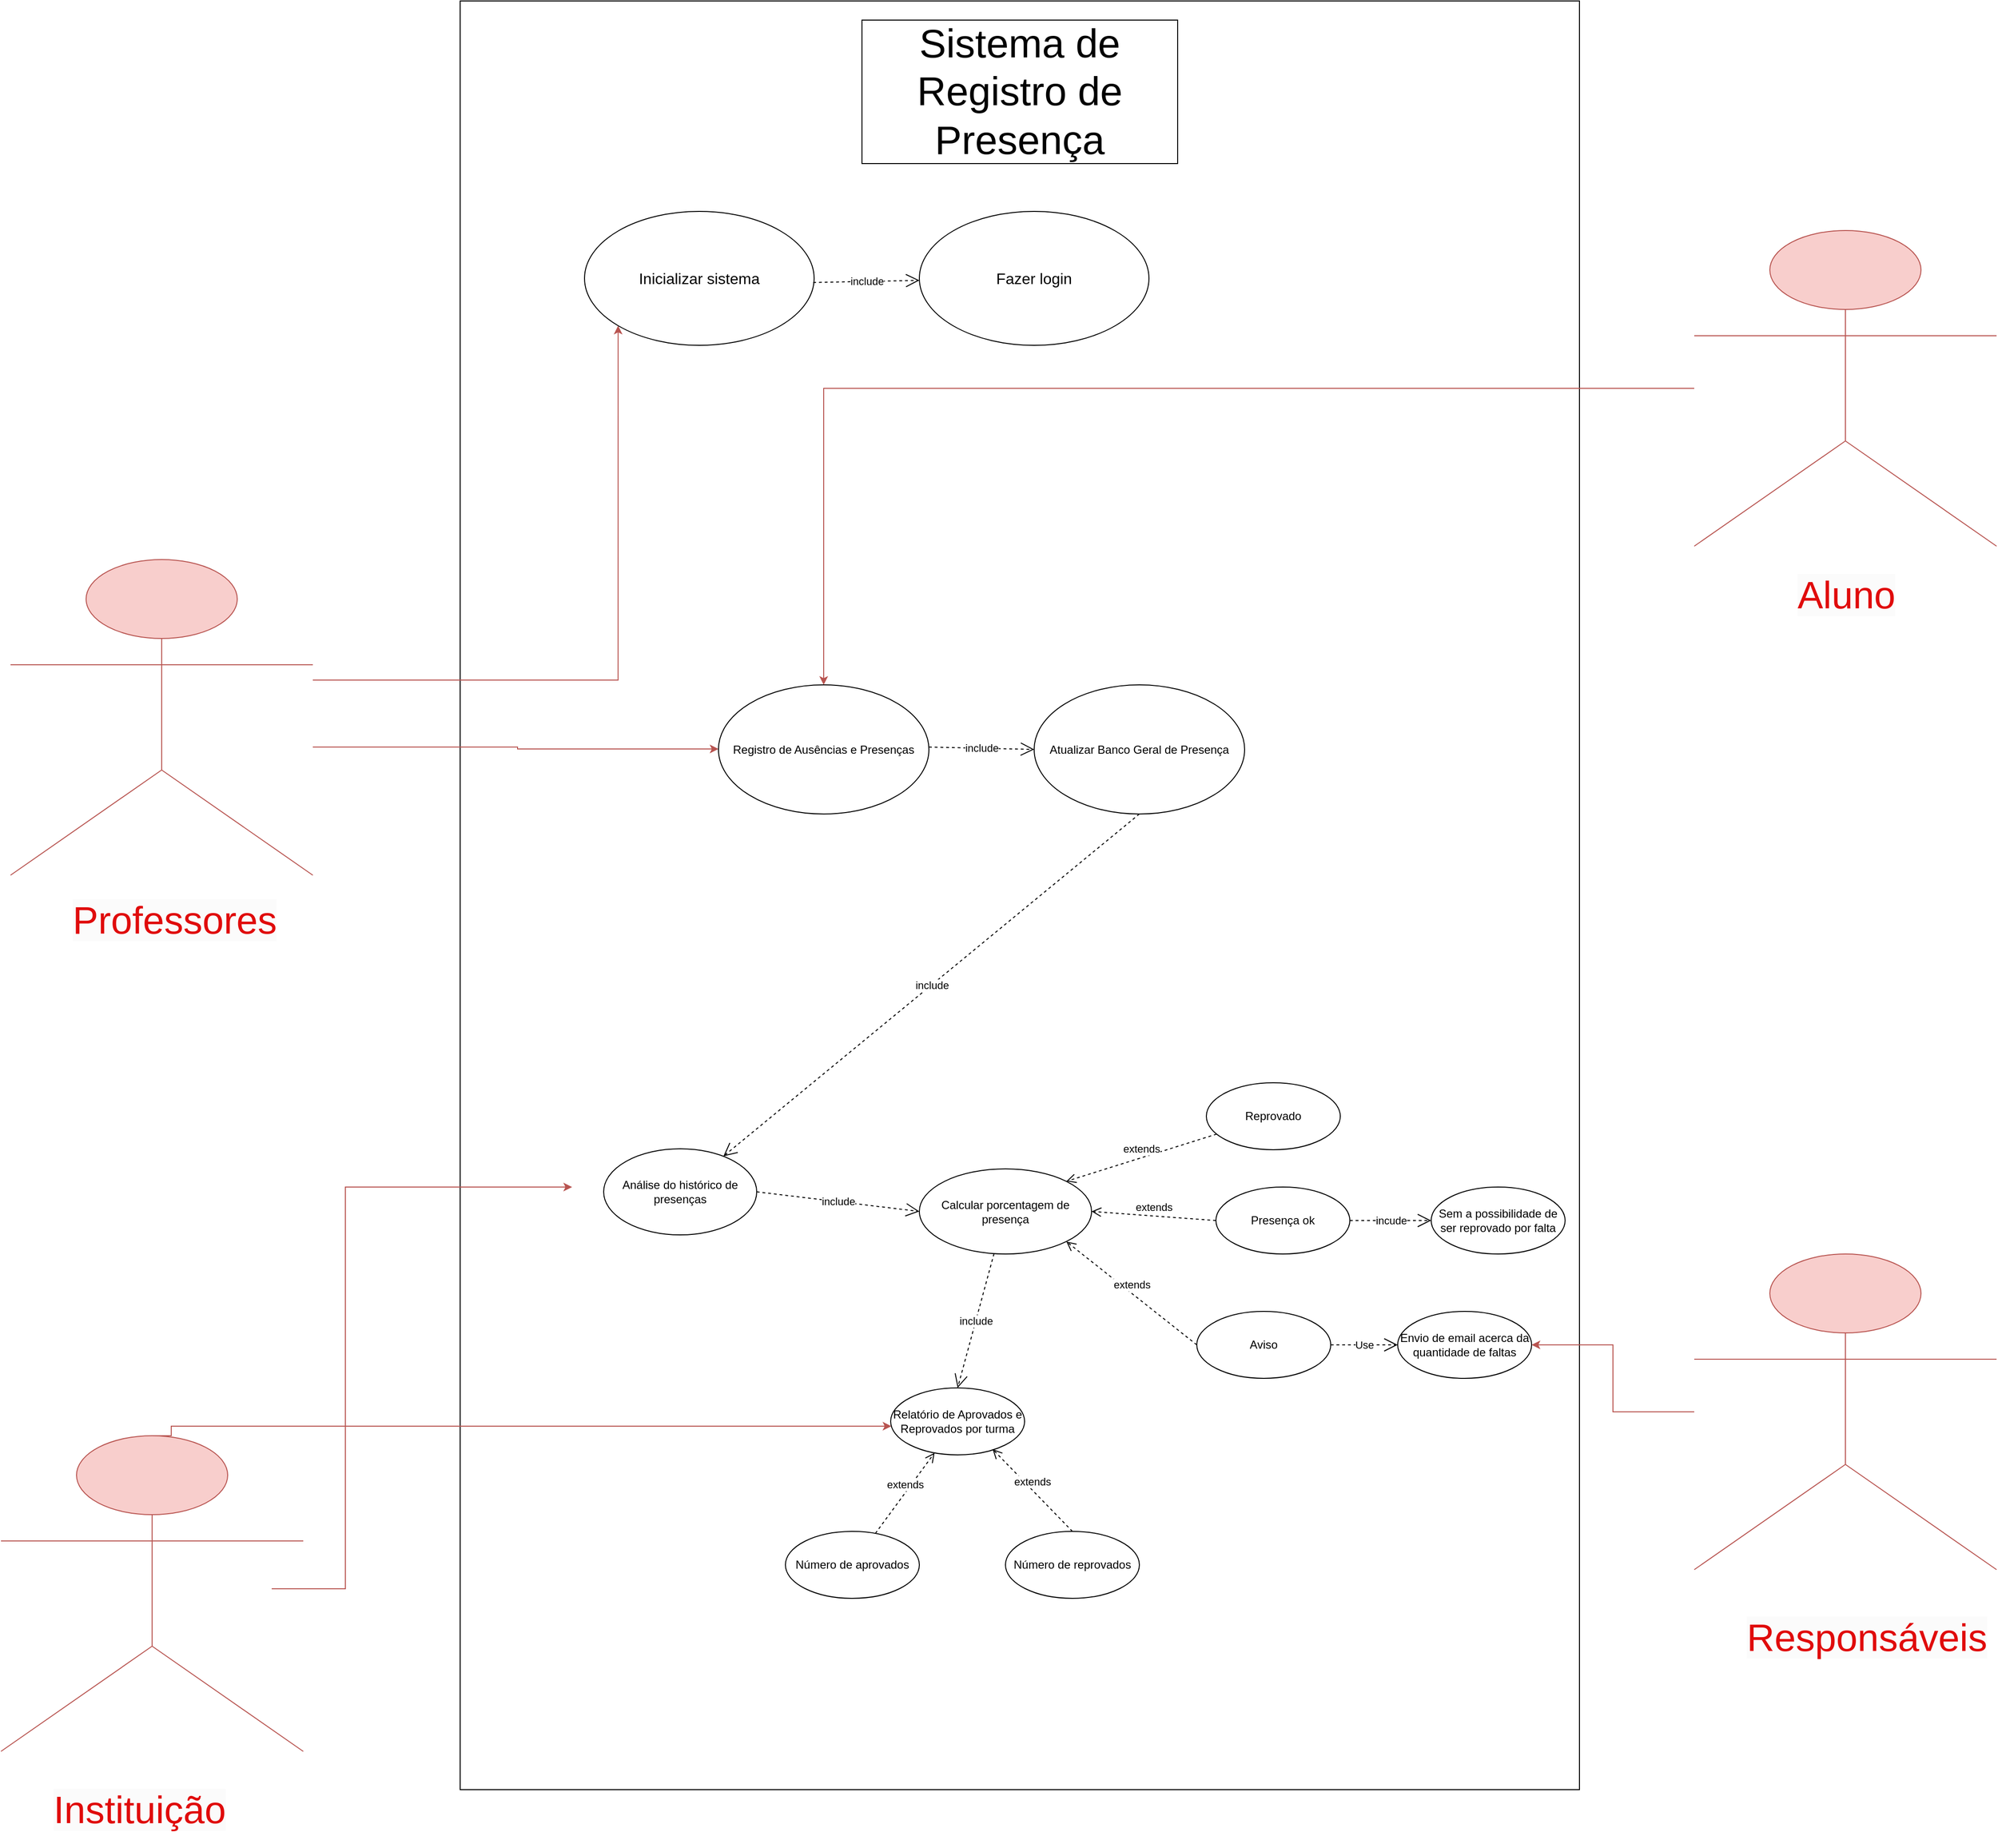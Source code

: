 <mxfile version="24.2.1" type="github">
  <diagram name="Página-1" id="Vh1qg6BBF9lEuc6MsgIA">
    <mxGraphModel dx="3267" dy="1135" grid="1" gridSize="10" guides="1" tooltips="1" connect="1" arrows="1" fold="1" page="1" pageScale="1" pageWidth="1169" pageHeight="1654" math="0" shadow="0">
      <root>
        <mxCell id="0" />
        <mxCell id="1" parent="0" />
        <mxCell id="VPOFz69Hzn8sEPwOuCHB-2" value="" style="html=1;points=[[0,0,0,0,5],[0,1,0,0,-5],[1,0,0,0,5],[1,1,0,0,-5]];perimeter=orthogonalPerimeter;outlineConnect=0;targetShapes=umlLifeline;portConstraint=eastwest;newEdgeStyle={&quot;curved&quot;:0,&quot;rounded&quot;:0};" parent="1" vertex="1">
          <mxGeometry x="-570" y="740" width="1170" height="1870" as="geometry" />
        </mxCell>
        <mxCell id="VPOFz69Hzn8sEPwOuCHB-14" style="edgeStyle=orthogonalEdgeStyle;rounded=0;orthogonalLoop=1;jettySize=auto;html=1;entryX=0;entryY=1;entryDx=0;entryDy=0;fillColor=#f8cecc;strokeColor=#b85450;" parent="1" source="VPOFz69Hzn8sEPwOuCHB-3" target="VPOFz69Hzn8sEPwOuCHB-13" edge="1">
          <mxGeometry relative="1" as="geometry">
            <Array as="points">
              <mxPoint x="-405" y="1450" />
            </Array>
          </mxGeometry>
        </mxCell>
        <mxCell id="VPOFz69Hzn8sEPwOuCHB-19" style="edgeStyle=orthogonalEdgeStyle;rounded=0;orthogonalLoop=1;jettySize=auto;html=1;fillColor=#f8cecc;strokeColor=#b85450;" parent="1" source="VPOFz69Hzn8sEPwOuCHB-3" target="VPOFz69Hzn8sEPwOuCHB-15" edge="1">
          <mxGeometry relative="1" as="geometry">
            <Array as="points">
              <mxPoint x="-510" y="1520" />
              <mxPoint x="-510" y="1522" />
            </Array>
          </mxGeometry>
        </mxCell>
        <mxCell id="VPOFz69Hzn8sEPwOuCHB-3" value="&lt;div style=&quot;font-size: 40px;&quot;&gt;&lt;br&gt;&lt;/div&gt;" style="shape=umlActor;verticalLabelPosition=bottom;verticalAlign=top;html=1;fillColor=#f8cecc;strokeColor=#b85450;" parent="1" vertex="1">
          <mxGeometry x="-1040" y="1324" width="316" height="330" as="geometry" />
        </mxCell>
        <mxCell id="VPOFz69Hzn8sEPwOuCHB-35" style="edgeStyle=orthogonalEdgeStyle;rounded=0;orthogonalLoop=1;jettySize=auto;html=1;fillColor=#f8cecc;strokeColor=#b85450;" parent="1" source="VPOFz69Hzn8sEPwOuCHB-7" target="VPOFz69Hzn8sEPwOuCHB-15" edge="1">
          <mxGeometry relative="1" as="geometry" />
        </mxCell>
        <mxCell id="VPOFz69Hzn8sEPwOuCHB-7" value="&lt;div style=&quot;font-size: 40px;&quot;&gt;&lt;br&gt;&lt;/div&gt;" style="shape=umlActor;verticalLabelPosition=bottom;verticalAlign=top;html=1;fillColor=#f8cecc;strokeColor=#b85450;" parent="1" vertex="1">
          <mxGeometry x="720" y="980" width="316" height="330" as="geometry" />
        </mxCell>
        <mxCell id="VPOFz69Hzn8sEPwOuCHB-55" style="edgeStyle=orthogonalEdgeStyle;rounded=0;orthogonalLoop=1;jettySize=auto;html=1;fillColor=#f8cecc;strokeColor=#b85450;" parent="1" source="VPOFz69Hzn8sEPwOuCHB-8" target="VPOFz69Hzn8sEPwOuCHB-51" edge="1">
          <mxGeometry relative="1" as="geometry" />
        </mxCell>
        <mxCell id="VPOFz69Hzn8sEPwOuCHB-8" value="&lt;div style=&quot;font-size: 40px;&quot;&gt;&lt;br&gt;&lt;/div&gt;" style="shape=umlActor;verticalLabelPosition=bottom;verticalAlign=top;html=1;fillColor=#f8cecc;strokeColor=#b85450;" parent="1" vertex="1">
          <mxGeometry x="720" y="2050" width="316" height="330" as="geometry" />
        </mxCell>
        <mxCell id="VPOFz69Hzn8sEPwOuCHB-13" value="&lt;font style=&quot;font-size: 16px;&quot;&gt;Inicializar sistema&lt;/font&gt;" style="ellipse;whiteSpace=wrap;html=1;" parent="1" vertex="1">
          <mxGeometry x="-440" y="960" width="240" height="140" as="geometry" />
        </mxCell>
        <mxCell id="VPOFz69Hzn8sEPwOuCHB-15" value="Registro de Ausências e Presenças" style="ellipse;whiteSpace=wrap;html=1;" parent="1" vertex="1">
          <mxGeometry x="-300" y="1455" width="220" height="135" as="geometry" />
        </mxCell>
        <mxCell id="VPOFz69Hzn8sEPwOuCHB-22" value="Atualizar Banco Geral de Presença" style="ellipse;whiteSpace=wrap;html=1;" parent="1" vertex="1">
          <mxGeometry x="30" y="1455" width="220" height="135" as="geometry" />
        </mxCell>
        <mxCell id="VPOFz69Hzn8sEPwOuCHB-24" value="include" style="endArrow=open;endSize=12;dashed=1;html=1;rounded=0;entryX=0;entryY=0.5;entryDx=0;entryDy=0;" parent="1" target="VPOFz69Hzn8sEPwOuCHB-22" edge="1">
          <mxGeometry width="160" relative="1" as="geometry">
            <mxPoint x="-80" y="1520" as="sourcePoint" />
            <mxPoint x="40" y="1520" as="targetPoint" />
          </mxGeometry>
        </mxCell>
        <mxCell id="VPOFz69Hzn8sEPwOuCHB-26" value="&lt;font style=&quot;font-size: 16px;&quot;&gt;Fazer login&lt;/font&gt;" style="ellipse;whiteSpace=wrap;html=1;" parent="1" vertex="1">
          <mxGeometry x="-90" y="960" width="240" height="140" as="geometry" />
        </mxCell>
        <mxCell id="VPOFz69Hzn8sEPwOuCHB-29" value="include" style="endArrow=open;endSize=12;dashed=1;html=1;rounded=0;exitX=0.996;exitY=0.531;exitDx=0;exitDy=0;exitPerimeter=0;" parent="1" source="VPOFz69Hzn8sEPwOuCHB-13" target="VPOFz69Hzn8sEPwOuCHB-26" edge="1">
          <mxGeometry width="160" relative="1" as="geometry">
            <mxPoint x="-200" y="1040" as="sourcePoint" />
            <mxPoint x="-100" y="1040" as="targetPoint" />
          </mxGeometry>
        </mxCell>
        <mxCell id="VPOFz69Hzn8sEPwOuCHB-63" style="edgeStyle=orthogonalEdgeStyle;rounded=0;orthogonalLoop=1;jettySize=auto;html=1;fillColor=#f8cecc;strokeColor=#b85450;exitX=0.5;exitY=0;exitDx=0;exitDy=0;exitPerimeter=0;" parent="1" target="VPOFz69Hzn8sEPwOuCHB-57" edge="1" source="vbFmJMItp8fNbqVg5773-1">
          <mxGeometry relative="1" as="geometry">
            <mxPoint x="-872" y="2200" as="sourcePoint" />
            <Array as="points">
              <mxPoint x="-872" y="2240" />
              <mxPoint x="-872" y="2230" />
            </Array>
          </mxGeometry>
        </mxCell>
        <mxCell id="VPOFz69Hzn8sEPwOuCHB-31" value="Análise do histórico de presenças" style="ellipse;whiteSpace=wrap;html=1;" parent="1" vertex="1">
          <mxGeometry x="-420" y="1940" width="160" height="90" as="geometry" />
        </mxCell>
        <mxCell id="VPOFz69Hzn8sEPwOuCHB-34" value="include" style="endArrow=open;endSize=12;dashed=1;html=1;rounded=0;exitX=0.5;exitY=1;exitDx=0;exitDy=0;" parent="1" source="VPOFz69Hzn8sEPwOuCHB-22" target="VPOFz69Hzn8sEPwOuCHB-31" edge="1">
          <mxGeometry width="160" relative="1" as="geometry">
            <mxPoint x="90" y="1700" as="sourcePoint" />
            <mxPoint x="250" y="1700" as="targetPoint" />
          </mxGeometry>
        </mxCell>
        <mxCell id="VPOFz69Hzn8sEPwOuCHB-36" value="Calcular porcentagem de presença" style="ellipse;whiteSpace=wrap;html=1;" parent="1" vertex="1">
          <mxGeometry x="-90" y="1961" width="180" height="89" as="geometry" />
        </mxCell>
        <mxCell id="VPOFz69Hzn8sEPwOuCHB-38" value="include" style="endArrow=open;endSize=12;dashed=1;html=1;rounded=0;exitX=1;exitY=0.5;exitDx=0;exitDy=0;entryX=0;entryY=0.5;entryDx=0;entryDy=0;" parent="1" source="VPOFz69Hzn8sEPwOuCHB-31" target="VPOFz69Hzn8sEPwOuCHB-36" edge="1">
          <mxGeometry width="160" relative="1" as="geometry">
            <mxPoint x="-230" y="1984.33" as="sourcePoint" />
            <mxPoint x="-70" y="1984.33" as="targetPoint" />
          </mxGeometry>
        </mxCell>
        <mxCell id="VPOFz69Hzn8sEPwOuCHB-41" value="Reprovado" style="ellipse;whiteSpace=wrap;html=1;" parent="1" vertex="1">
          <mxGeometry x="210" y="1871" width="140" height="70" as="geometry" />
        </mxCell>
        <mxCell id="VPOFz69Hzn8sEPwOuCHB-42" value="Aviso" style="ellipse;whiteSpace=wrap;html=1;" parent="1" vertex="1">
          <mxGeometry x="200" y="2110" width="140" height="70" as="geometry" />
        </mxCell>
        <mxCell id="VPOFz69Hzn8sEPwOuCHB-45" value="extends" style="html=1;verticalAlign=bottom;endArrow=open;dashed=1;endSize=8;curved=0;rounded=0;entryX=1;entryY=0;entryDx=0;entryDy=0;" parent="1" source="VPOFz69Hzn8sEPwOuCHB-41" target="VPOFz69Hzn8sEPwOuCHB-36" edge="1">
          <mxGeometry relative="1" as="geometry">
            <mxPoint x="170" y="1930" as="sourcePoint" />
            <mxPoint x="90" y="1930" as="targetPoint" />
          </mxGeometry>
        </mxCell>
        <mxCell id="VPOFz69Hzn8sEPwOuCHB-46" value="extends" style="html=1;verticalAlign=bottom;endArrow=open;dashed=1;endSize=8;curved=0;rounded=0;entryX=1;entryY=1;entryDx=0;entryDy=0;exitX=0;exitY=0.5;exitDx=0;exitDy=0;" parent="1" source="VPOFz69Hzn8sEPwOuCHB-42" target="VPOFz69Hzn8sEPwOuCHB-36" edge="1">
          <mxGeometry relative="1" as="geometry">
            <mxPoint x="160" y="2108.89" as="sourcePoint" />
            <mxPoint x="80" y="2108.89" as="targetPoint" />
          </mxGeometry>
        </mxCell>
        <mxCell id="VPOFz69Hzn8sEPwOuCHB-47" value="Presença ok" style="ellipse;whiteSpace=wrap;html=1;" parent="1" vertex="1">
          <mxGeometry x="220" y="1980" width="140" height="70" as="geometry" />
        </mxCell>
        <mxCell id="VPOFz69Hzn8sEPwOuCHB-48" value="extends" style="html=1;verticalAlign=bottom;endArrow=open;dashed=1;endSize=8;curved=0;rounded=0;exitX=0;exitY=0.5;exitDx=0;exitDy=0;entryX=1;entryY=0.5;entryDx=0;entryDy=0;" parent="1" source="VPOFz69Hzn8sEPwOuCHB-47" target="VPOFz69Hzn8sEPwOuCHB-36" edge="1">
          <mxGeometry relative="1" as="geometry">
            <mxPoint x="200" y="2020" as="sourcePoint" />
            <mxPoint x="120" y="2020" as="targetPoint" />
          </mxGeometry>
        </mxCell>
        <mxCell id="VPOFz69Hzn8sEPwOuCHB-49" value="Sem a possibilidade de ser reprovado por falta" style="ellipse;whiteSpace=wrap;html=1;" parent="1" vertex="1">
          <mxGeometry x="445" y="1980" width="140" height="70" as="geometry" />
        </mxCell>
        <mxCell id="VPOFz69Hzn8sEPwOuCHB-50" value="incude" style="endArrow=open;endSize=12;dashed=1;html=1;rounded=0;exitX=1;exitY=0.5;exitDx=0;exitDy=0;entryX=0;entryY=0.5;entryDx=0;entryDy=0;" parent="1" source="VPOFz69Hzn8sEPwOuCHB-47" target="VPOFz69Hzn8sEPwOuCHB-49" edge="1">
          <mxGeometry width="160" relative="1" as="geometry">
            <mxPoint x="380" y="2040" as="sourcePoint" />
            <mxPoint x="480" y="2040" as="targetPoint" />
          </mxGeometry>
        </mxCell>
        <mxCell id="VPOFz69Hzn8sEPwOuCHB-51" value="Envio de email acerca da quantidade de faltas" style="ellipse;whiteSpace=wrap;html=1;" parent="1" vertex="1">
          <mxGeometry x="410" y="2110" width="140" height="70" as="geometry" />
        </mxCell>
        <mxCell id="VPOFz69Hzn8sEPwOuCHB-52" value="Use" style="endArrow=open;endSize=12;dashed=1;html=1;rounded=0;exitX=1;exitY=0.5;exitDx=0;exitDy=0;entryX=0;entryY=0.5;entryDx=0;entryDy=0;" parent="1" source="VPOFz69Hzn8sEPwOuCHB-42" target="VPOFz69Hzn8sEPwOuCHB-51" edge="1">
          <mxGeometry width="160" relative="1" as="geometry">
            <mxPoint x="340" y="2180" as="sourcePoint" />
            <mxPoint x="420" y="2180" as="targetPoint" />
          </mxGeometry>
        </mxCell>
        <mxCell id="VPOFz69Hzn8sEPwOuCHB-56" value="include" style="endArrow=open;endSize=12;dashed=1;html=1;rounded=0;entryX=0.5;entryY=0;entryDx=0;entryDy=0;" parent="1" source="VPOFz69Hzn8sEPwOuCHB-36" target="VPOFz69Hzn8sEPwOuCHB-57" edge="1">
          <mxGeometry width="160" relative="1" as="geometry">
            <mxPoint x="-90" y="2160" as="sourcePoint" />
            <mxPoint x="-50" y="2180" as="targetPoint" />
          </mxGeometry>
        </mxCell>
        <mxCell id="VPOFz69Hzn8sEPwOuCHB-57" value="Relatório de Aprovados e Reprovados por turma" style="ellipse;whiteSpace=wrap;html=1;" parent="1" vertex="1">
          <mxGeometry x="-120" y="2190" width="140" height="70" as="geometry" />
        </mxCell>
        <mxCell id="VPOFz69Hzn8sEPwOuCHB-58" value="Número de aprovados" style="ellipse;whiteSpace=wrap;html=1;" parent="1" vertex="1">
          <mxGeometry x="-230" y="2340" width="140" height="70" as="geometry" />
        </mxCell>
        <mxCell id="VPOFz69Hzn8sEPwOuCHB-59" value="Número de reprovados" style="ellipse;whiteSpace=wrap;html=1;" parent="1" vertex="1">
          <mxGeometry y="2340" width="140" height="70" as="geometry" />
        </mxCell>
        <mxCell id="VPOFz69Hzn8sEPwOuCHB-60" value="extends" style="html=1;verticalAlign=bottom;endArrow=open;dashed=1;endSize=8;curved=0;rounded=0;" parent="1" source="VPOFz69Hzn8sEPwOuCHB-58" target="VPOFz69Hzn8sEPwOuCHB-57" edge="1">
          <mxGeometry relative="1" as="geometry">
            <mxPoint x="-150" y="2290" as="sourcePoint" />
            <mxPoint x="-230" y="2290" as="targetPoint" />
          </mxGeometry>
        </mxCell>
        <mxCell id="VPOFz69Hzn8sEPwOuCHB-61" value="extends" style="html=1;verticalAlign=bottom;endArrow=open;dashed=1;endSize=8;curved=0;rounded=0;exitX=0.5;exitY=0;exitDx=0;exitDy=0;entryX=0.761;entryY=0.915;entryDx=0;entryDy=0;entryPerimeter=0;" parent="1" source="VPOFz69Hzn8sEPwOuCHB-59" target="VPOFz69Hzn8sEPwOuCHB-57" edge="1">
          <mxGeometry relative="1" as="geometry">
            <mxPoint x="100" y="2280" as="sourcePoint" />
            <mxPoint x="20" y="2280" as="targetPoint" />
          </mxGeometry>
        </mxCell>
        <mxCell id="vbFmJMItp8fNbqVg5773-10" style="edgeStyle=orthogonalEdgeStyle;rounded=0;orthogonalLoop=1;jettySize=auto;html=1;entryX=0;entryY=0.5;entryDx=0;entryDy=0;fillColor=#f8cecc;strokeColor=#b85450;" edge="1" parent="1">
          <mxGeometry relative="1" as="geometry">
            <mxPoint x="-767" y="2400.048" as="sourcePoint" />
            <mxPoint x="-453.0" y="1980" as="targetPoint" />
            <Array as="points">
              <mxPoint x="-690" y="2400" />
              <mxPoint x="-690" y="1980" />
            </Array>
          </mxGeometry>
        </mxCell>
        <mxCell id="vbFmJMItp8fNbqVg5773-1" value="&lt;div style=&quot;font-size: 40px;&quot;&gt;&lt;br&gt;&lt;/div&gt;" style="shape=umlActor;verticalLabelPosition=bottom;verticalAlign=top;html=1;fillColor=#f8cecc;strokeColor=#b85450;" vertex="1" parent="1">
          <mxGeometry x="-1050" y="2240" width="316" height="330" as="geometry" />
        </mxCell>
        <mxCell id="vbFmJMItp8fNbqVg5773-3" value="&lt;span style=&quot;color: rgb(224, 11, 11); font-family: Helvetica; font-size: 40px; font-style: normal; font-variant-ligatures: normal; font-variant-caps: normal; font-weight: 400; letter-spacing: normal; orphans: 2; text-align: center; text-indent: 0px; text-transform: none; widows: 2; word-spacing: 0px; -webkit-text-stroke-width: 0px; white-space: nowrap; background-color: rgb(251, 251, 251); text-decoration-thickness: initial; text-decoration-style: initial; text-decoration-color: initial; display: inline !important; float: none;&quot;&gt;Professores&lt;/span&gt;" style="text;whiteSpace=wrap;html=1;" vertex="1" parent="1">
          <mxGeometry x="-977" y="1670" width="210" height="70" as="geometry" />
        </mxCell>
        <mxCell id="vbFmJMItp8fNbqVg5773-6" value="&lt;span style=&quot;color: rgb(224, 11, 11); font-family: Helvetica; font-size: 40px; font-style: normal; font-variant-ligatures: normal; font-variant-caps: normal; font-weight: 400; letter-spacing: normal; orphans: 2; text-align: center; text-indent: 0px; text-transform: none; widows: 2; word-spacing: 0px; -webkit-text-stroke-width: 0px; white-space: nowrap; background-color: rgb(251, 251, 251); text-decoration-thickness: initial; text-decoration-style: initial; text-decoration-color: initial; display: inline !important; float: none;&quot;&gt;Aluno&lt;/span&gt;" style="text;whiteSpace=wrap;html=1;" vertex="1" parent="1">
          <mxGeometry x="826" y="1330" width="210" height="70" as="geometry" />
        </mxCell>
        <mxCell id="vbFmJMItp8fNbqVg5773-8" value="&lt;span style=&quot;color: rgb(224, 11, 11); font-family: Helvetica; font-size: 40px; font-style: normal; font-variant-ligatures: normal; font-variant-caps: normal; font-weight: 400; letter-spacing: normal; orphans: 2; text-align: center; text-indent: 0px; text-transform: none; widows: 2; word-spacing: 0px; -webkit-text-stroke-width: 0px; white-space: nowrap; background-color: rgb(251, 251, 251); text-decoration-thickness: initial; text-decoration-style: initial; text-decoration-color: initial; display: inline !important; float: none;&quot;&gt;Responsáveis&lt;/span&gt;" style="text;whiteSpace=wrap;html=1;" vertex="1" parent="1">
          <mxGeometry x="773" y="2420" width="210" height="70" as="geometry" />
        </mxCell>
        <mxCell id="vbFmJMItp8fNbqVg5773-12" value="&lt;font style=&quot;font-size: 42px;&quot;&gt;Sistema de Registro de Presença&lt;/font&gt;" style="rounded=0;whiteSpace=wrap;html=1;" vertex="1" parent="1">
          <mxGeometry x="-150" y="760" width="330" height="150" as="geometry" />
        </mxCell>
        <mxCell id="vbFmJMItp8fNbqVg5773-13" value="&lt;span style=&quot;color: rgb(224, 11, 11); font-family: Helvetica; font-size: 40px; font-style: normal; font-variant-ligatures: normal; font-variant-caps: normal; font-weight: 400; letter-spacing: normal; orphans: 2; text-align: center; text-indent: 0px; text-transform: none; widows: 2; word-spacing: 0px; -webkit-text-stroke-width: 0px; white-space: nowrap; background-color: rgb(251, 251, 251); text-decoration-thickness: initial; text-decoration-style: initial; text-decoration-color: initial; display: inline !important; float: none;&quot;&gt;Instituição&lt;/span&gt;" style="text;whiteSpace=wrap;html=1;" vertex="1" parent="1">
          <mxGeometry x="-997" y="2600" width="210" height="70" as="geometry" />
        </mxCell>
      </root>
    </mxGraphModel>
  </diagram>
</mxfile>
